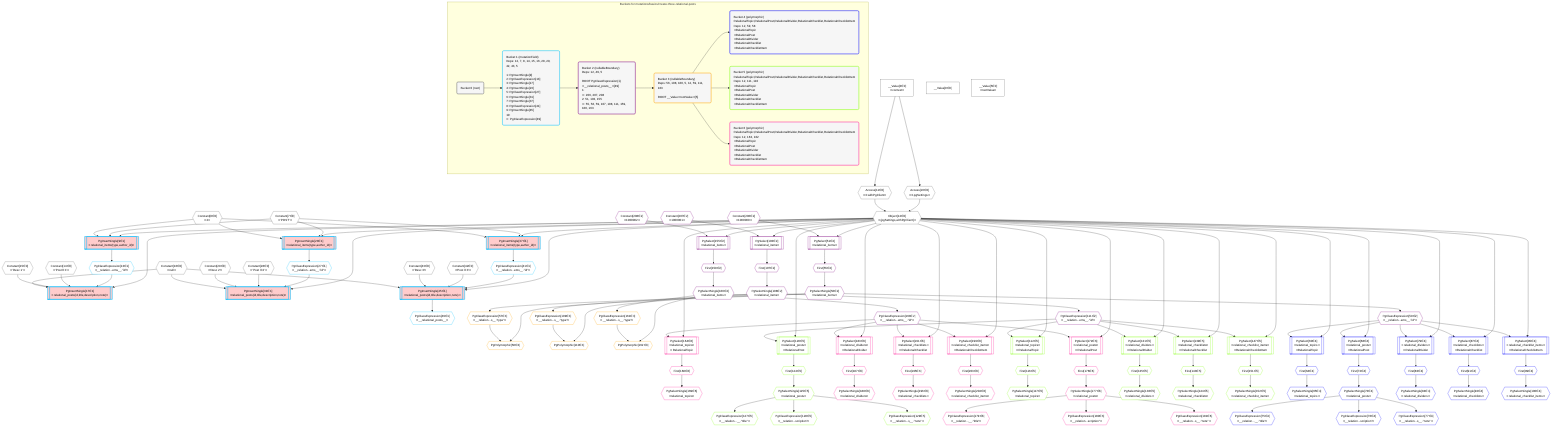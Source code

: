 %%{init: {'themeVariables': { 'fontSize': '12px'}}}%%
graph TD
    classDef path fill:#eee,stroke:#000,color:#000
    classDef plan fill:#fff,stroke-width:1px,color:#000
    classDef itemplan fill:#fff,stroke-width:2px,color:#000
    classDef unbatchedplan fill:#dff,stroke-width:1px,color:#000
    classDef sideeffectplan fill:#fcc,stroke-width:2px,color:#000
    classDef bucket fill:#f6f6f6,color:#000,stroke-width:2px,text-align:left


    %% plan dependencies
    Object12{{"Object[12∈0]<br />ᐸ{pgSettings,withPgClient}ᐳ"}}:::plan
    Access10{{"Access[10∈0]<br />ᐸ3.pgSettingsᐳ"}}:::plan
    Access11{{"Access[11∈0]<br />ᐸ3.withPgClientᐳ"}}:::plan
    Access10 & Access11 --> Object12
    __Value3["__Value[3∈0]<br />ᐸcontextᐳ"]:::plan
    __Value3 --> Access10
    __Value3 --> Access11
    __Value0["__Value[0∈0]"]:::plan
    __Value5["__Value[5∈0]<br />ᐸrootValueᐳ"]:::plan
    Constant7{{"Constant[7∈0]<br />ᐸ'POST'ᐳ"}}:::plan
    Constant8{{"Constant[8∈0]<br />ᐸ2ᐳ"}}:::plan
    Constant14{{"Constant[14∈0]<br />ᐸ'Post ꖛ1'ᐳ"}}:::plan
    Constant15{{"Constant[15∈0]<br />ᐸ'Desc 1'ᐳ"}}:::plan
    Constant16{{"Constant[16∈0]<br />ᐸnullᐳ"}}:::plan
    Constant28{{"Constant[28∈0]<br />ᐸ'Post ꖛ2'ᐳ"}}:::plan
    Constant29{{"Constant[29∈0]<br />ᐸ'Desc 2'ᐳ"}}:::plan
    Constant42{{"Constant[42∈0]<br />ᐸ'Post ꖛ3'ᐳ"}}:::plan
    Constant43{{"Constant[43∈0]<br />ᐸ'Desc 3'ᐳ"}}:::plan
    PgInsertSingle17[["PgInsertSingle[17∈1]<br />ᐸrelational_posts(id,title,description,note)ᐳ"]]:::sideeffectplan
    PgClassExpression13{{"PgClassExpression[13∈1]<br />ᐸ__relation...ems__.”id”ᐳ"}}:::plan
    Object12 & PgClassExpression13 & Constant14 & Constant15 & Constant16 --> PgInsertSingle17
    PgInsertSingle31[["PgInsertSingle[31∈1]<br />ᐸrelational_posts(id,title,description,note)ᐳ"]]:::sideeffectplan
    PgClassExpression27{{"PgClassExpression[27∈1]<br />ᐸ__relation...ems__.”id”ᐳ"}}:::plan
    Object12 & PgClassExpression27 & Constant28 & Constant29 & Constant16 --> PgInsertSingle31
    PgInsertSingle45[["PgInsertSingle[45∈1]<br />ᐸrelational_posts(id,title,description,note)ᐳ"]]:::sideeffectplan
    PgClassExpression41{{"PgClassExpression[41∈1]<br />ᐸ__relation...ems__.”id”ᐳ"}}:::plan
    Object12 & PgClassExpression41 & Constant42 & Constant43 & Constant16 --> PgInsertSingle45
    PgInsertSingle9[["PgInsertSingle[9∈1]<br />ᐸrelational_items(type,author_id)ᐳ"]]:::sideeffectplan
    Object12 & Constant7 & Constant8 --> PgInsertSingle9
    PgInsertSingle23[["PgInsertSingle[23∈1]<br />ᐸrelational_items(type,author_id)ᐳ"]]:::sideeffectplan
    Object12 & Constant7 & Constant8 --> PgInsertSingle23
    PgInsertSingle37[["PgInsertSingle[37∈1]<br />ᐸrelational_items(type,author_id)ᐳ"]]:::sideeffectplan
    Object12 & Constant7 & Constant8 --> PgInsertSingle37
    PgInsertSingle9 --> PgClassExpression13
    PgInsertSingle23 --> PgClassExpression27
    PgInsertSingle37 --> PgClassExpression41
    PgClassExpression49{{"PgClassExpression[49∈1]<br />ᐸ__relational_posts__ᐳ"}}:::plan
    PgInsertSingle45 --> PgClassExpression49
    PgSelect51[["PgSelect[51∈2]<br />ᐸrelational_itemsᐳ"]]:::plan
    Constant206{{"Constant[206∈2]<br />ᐸ1000000ᐳ"}}:::plan
    Object12 & Constant206 --> PgSelect51
    PgSelect103[["PgSelect[103∈2]<br />ᐸrelational_itemsᐳ"]]:::plan
    Constant207{{"Constant[207∈2]<br />ᐸ1000001ᐳ"}}:::plan
    Object12 & Constant207 --> PgSelect103
    PgSelect155[["PgSelect[155∈2]<br />ᐸrelational_itemsᐳ"]]:::plan
    Constant208{{"Constant[208∈2]<br />ᐸ1000002ᐳ"}}:::plan
    Object12 & Constant208 --> PgSelect155
    First55{{"First[55∈2]"}}:::plan
    PgSelect51 --> First55
    PgSelectSingle56{{"PgSelectSingle[56∈2]<br />ᐸrelational_itemsᐳ"}}:::plan
    First55 --> PgSelectSingle56
    PgClassExpression59{{"PgClassExpression[59∈2]<br />ᐸ__relation...ems__.”id”ᐳ"}}:::plan
    PgSelectSingle56 --> PgClassExpression59
    First107{{"First[107∈2]"}}:::plan
    PgSelect103 --> First107
    PgSelectSingle108{{"PgSelectSingle[108∈2]<br />ᐸrelational_itemsᐳ"}}:::plan
    First107 --> PgSelectSingle108
    PgClassExpression111{{"PgClassExpression[111∈2]<br />ᐸ__relation...ems__.”id”ᐳ"}}:::plan
    PgSelectSingle108 --> PgClassExpression111
    First159{{"First[159∈2]"}}:::plan
    PgSelect155 --> First159
    PgSelectSingle160{{"PgSelectSingle[160∈2]<br />ᐸrelational_itemsᐳ"}}:::plan
    First159 --> PgSelectSingle160
    PgClassExpression163{{"PgClassExpression[163∈2]<br />ᐸ__relation...ems__.”id”ᐳ"}}:::plan
    PgSelectSingle160 --> PgClassExpression163
    PgPolymorphic58{{"PgPolymorphic[58∈3]"}}:::plan
    PgClassExpression57{{"PgClassExpression[57∈3]<br />ᐸ__relation...s__.”type”ᐳ"}}:::plan
    PgSelectSingle56 & PgClassExpression57 --> PgPolymorphic58
    PgPolymorphic110{{"PgPolymorphic[110∈3]"}}:::plan
    PgClassExpression109{{"PgClassExpression[109∈3]<br />ᐸ__relation...s__.”type”ᐳ"}}:::plan
    PgSelectSingle108 & PgClassExpression109 --> PgPolymorphic110
    PgPolymorphic162{{"PgPolymorphic[162∈3]"}}:::plan
    PgClassExpression161{{"PgClassExpression[161∈3]<br />ᐸ__relation...s__.”type”ᐳ"}}:::plan
    PgSelectSingle160 & PgClassExpression161 --> PgPolymorphic162
    PgSelectSingle56 --> PgClassExpression57
    PgSelectSingle108 --> PgClassExpression109
    PgSelectSingle160 --> PgClassExpression161
    PgSelect164[["PgSelect[164∈6]<br />ᐸrelational_topicsᐳ<br />ᐳRelationalTopic"]]:::plan
    Object12 & PgClassExpression163 --> PgSelect164
    PgSelect172[["PgSelect[172∈6]<br />ᐸrelational_postsᐳ<br />ᐳRelationalPost"]]:::plan
    Object12 & PgClassExpression163 --> PgSelect172
    PgSelect183[["PgSelect[183∈6]<br />ᐸrelational_dividersᐳ<br />ᐳRelationalDivider"]]:::plan
    Object12 & PgClassExpression163 --> PgSelect183
    PgSelect191[["PgSelect[191∈6]<br />ᐸrelational_checklistsᐳ<br />ᐳRelationalChecklist"]]:::plan
    Object12 & PgClassExpression163 --> PgSelect191
    PgSelect199[["PgSelect[199∈6]<br />ᐸrelational_checklist_itemsᐳ<br />ᐳRelationalChecklistItem"]]:::plan
    Object12 & PgClassExpression163 --> PgSelect199
    First168{{"First[168∈6]"}}:::plan
    PgSelect164 --> First168
    PgSelectSingle169{{"PgSelectSingle[169∈6]<br />ᐸrelational_topicsᐳ"}}:::plan
    First168 --> PgSelectSingle169
    First176{{"First[176∈6]"}}:::plan
    PgSelect172 --> First176
    PgSelectSingle177{{"PgSelectSingle[177∈6]<br />ᐸrelational_postsᐳ"}}:::plan
    First176 --> PgSelectSingle177
    PgClassExpression179{{"PgClassExpression[179∈6]<br />ᐸ__relation...__.”title”ᐳ"}}:::plan
    PgSelectSingle177 --> PgClassExpression179
    PgClassExpression180{{"PgClassExpression[180∈6]<br />ᐸ__relation...scription”ᐳ"}}:::plan
    PgSelectSingle177 --> PgClassExpression180
    PgClassExpression181{{"PgClassExpression[181∈6]<br />ᐸ__relation...s__.”note”ᐳ"}}:::plan
    PgSelectSingle177 --> PgClassExpression181
    First187{{"First[187∈6]"}}:::plan
    PgSelect183 --> First187
    PgSelectSingle188{{"PgSelectSingle[188∈6]<br />ᐸrelational_dividersᐳ"}}:::plan
    First187 --> PgSelectSingle188
    First195{{"First[195∈6]"}}:::plan
    PgSelect191 --> First195
    PgSelectSingle196{{"PgSelectSingle[196∈6]<br />ᐸrelational_checklistsᐳ"}}:::plan
    First195 --> PgSelectSingle196
    First203{{"First[203∈6]"}}:::plan
    PgSelect199 --> First203
    PgSelectSingle204{{"PgSelectSingle[204∈6]<br />ᐸrelational_checklist_itemsᐳ"}}:::plan
    First203 --> PgSelectSingle204
    PgSelect112[["PgSelect[112∈5]<br />ᐸrelational_topicsᐳ<br />ᐳRelationalTopic"]]:::plan
    Object12 & PgClassExpression111 --> PgSelect112
    PgSelect120[["PgSelect[120∈5]<br />ᐸrelational_postsᐳ<br />ᐳRelationalPost"]]:::plan
    Object12 & PgClassExpression111 --> PgSelect120
    PgSelect131[["PgSelect[131∈5]<br />ᐸrelational_dividersᐳ<br />ᐳRelationalDivider"]]:::plan
    Object12 & PgClassExpression111 --> PgSelect131
    PgSelect139[["PgSelect[139∈5]<br />ᐸrelational_checklistsᐳ<br />ᐳRelationalChecklist"]]:::plan
    Object12 & PgClassExpression111 --> PgSelect139
    PgSelect147[["PgSelect[147∈5]<br />ᐸrelational_checklist_itemsᐳ<br />ᐳRelationalChecklistItem"]]:::plan
    Object12 & PgClassExpression111 --> PgSelect147
    First116{{"First[116∈5]"}}:::plan
    PgSelect112 --> First116
    PgSelectSingle117{{"PgSelectSingle[117∈5]<br />ᐸrelational_topicsᐳ"}}:::plan
    First116 --> PgSelectSingle117
    First124{{"First[124∈5]"}}:::plan
    PgSelect120 --> First124
    PgSelectSingle125{{"PgSelectSingle[125∈5]<br />ᐸrelational_postsᐳ"}}:::plan
    First124 --> PgSelectSingle125
    PgClassExpression127{{"PgClassExpression[127∈5]<br />ᐸ__relation...__.”title”ᐳ"}}:::plan
    PgSelectSingle125 --> PgClassExpression127
    PgClassExpression128{{"PgClassExpression[128∈5]<br />ᐸ__relation...scription”ᐳ"}}:::plan
    PgSelectSingle125 --> PgClassExpression128
    PgClassExpression129{{"PgClassExpression[129∈5]<br />ᐸ__relation...s__.”note”ᐳ"}}:::plan
    PgSelectSingle125 --> PgClassExpression129
    First135{{"First[135∈5]"}}:::plan
    PgSelect131 --> First135
    PgSelectSingle136{{"PgSelectSingle[136∈5]<br />ᐸrelational_dividersᐳ"}}:::plan
    First135 --> PgSelectSingle136
    First143{{"First[143∈5]"}}:::plan
    PgSelect139 --> First143
    PgSelectSingle144{{"PgSelectSingle[144∈5]<br />ᐸrelational_checklistsᐳ"}}:::plan
    First143 --> PgSelectSingle144
    First151{{"First[151∈5]"}}:::plan
    PgSelect147 --> First151
    PgSelectSingle152{{"PgSelectSingle[152∈5]<br />ᐸrelational_checklist_itemsᐳ"}}:::plan
    First151 --> PgSelectSingle152
    PgSelect60[["PgSelect[60∈4]<br />ᐸrelational_topicsᐳ<br />ᐳRelationalTopic"]]:::plan
    Object12 & PgClassExpression59 --> PgSelect60
    PgSelect68[["PgSelect[68∈4]<br />ᐸrelational_postsᐳ<br />ᐳRelationalPost"]]:::plan
    Object12 & PgClassExpression59 --> PgSelect68
    PgSelect79[["PgSelect[79∈4]<br />ᐸrelational_dividersᐳ<br />ᐳRelationalDivider"]]:::plan
    Object12 & PgClassExpression59 --> PgSelect79
    PgSelect87[["PgSelect[87∈4]<br />ᐸrelational_checklistsᐳ<br />ᐳRelationalChecklist"]]:::plan
    Object12 & PgClassExpression59 --> PgSelect87
    PgSelect95[["PgSelect[95∈4]<br />ᐸrelational_checklist_itemsᐳ<br />ᐳRelationalChecklistItem"]]:::plan
    Object12 & PgClassExpression59 --> PgSelect95
    First64{{"First[64∈4]"}}:::plan
    PgSelect60 --> First64
    PgSelectSingle65{{"PgSelectSingle[65∈4]<br />ᐸrelational_topicsᐳ"}}:::plan
    First64 --> PgSelectSingle65
    First72{{"First[72∈4]"}}:::plan
    PgSelect68 --> First72
    PgSelectSingle73{{"PgSelectSingle[73∈4]<br />ᐸrelational_postsᐳ"}}:::plan
    First72 --> PgSelectSingle73
    PgClassExpression75{{"PgClassExpression[75∈4]<br />ᐸ__relation...__.”title”ᐳ"}}:::plan
    PgSelectSingle73 --> PgClassExpression75
    PgClassExpression76{{"PgClassExpression[76∈4]<br />ᐸ__relation...scription”ᐳ"}}:::plan
    PgSelectSingle73 --> PgClassExpression76
    PgClassExpression77{{"PgClassExpression[77∈4]<br />ᐸ__relation...s__.”note”ᐳ"}}:::plan
    PgSelectSingle73 --> PgClassExpression77
    First83{{"First[83∈4]"}}:::plan
    PgSelect79 --> First83
    PgSelectSingle84{{"PgSelectSingle[84∈4]<br />ᐸrelational_dividersᐳ"}}:::plan
    First83 --> PgSelectSingle84
    First91{{"First[91∈4]"}}:::plan
    PgSelect87 --> First91
    PgSelectSingle92{{"PgSelectSingle[92∈4]<br />ᐸrelational_checklistsᐳ"}}:::plan
    First91 --> PgSelectSingle92
    First99{{"First[99∈4]"}}:::plan
    PgSelect95 --> First99
    PgSelectSingle100{{"PgSelectSingle[100∈4]<br />ᐸrelational_checklist_itemsᐳ"}}:::plan
    First99 --> PgSelectSingle100

    %% define steps

    subgraph "Buckets for mutations/basics/create-three-relational-posts"
    Bucket0("Bucket 0 (root)"):::bucket
    classDef bucket0 stroke:#696969
    class Bucket0,__Value0,__Value3,__Value5,Constant7,Constant8,Access10,Access11,Object12,Constant14,Constant15,Constant16,Constant28,Constant29,Constant42,Constant43 bucket0
    Bucket1("Bucket 1 (mutationField)<br />Deps: 12, 7, 8, 14, 15, 16, 28, 29, 42, 43, 5<br /><br />1: PgInsertSingle[9]<br />2: PgClassExpression[13]<br />3: PgInsertSingle[17]<br />4: PgInsertSingle[23]<br />5: PgClassExpression[27]<br />6: PgInsertSingle[31]<br />7: PgInsertSingle[37]<br />8: PgClassExpression[41]<br />9: PgInsertSingle[45]<br />10: <br />ᐳ: PgClassExpression[49]"):::bucket
    classDef bucket1 stroke:#00bfff
    class Bucket1,PgInsertSingle9,PgClassExpression13,PgInsertSingle17,PgInsertSingle23,PgClassExpression27,PgInsertSingle31,PgInsertSingle37,PgClassExpression41,PgInsertSingle45,PgClassExpression49 bucket1
    Bucket2("Bucket 2 (nullableBoundary)<br />Deps: 12, 49, 5<br /><br />ROOT PgClassExpression{1}ᐸ__relational_posts__ᐳ[49]<br />1: <br />ᐳ: 206, 207, 208<br />2: 51, 103, 155<br />ᐳ: 55, 56, 59, 107, 108, 111, 159, 160, 163"):::bucket
    classDef bucket2 stroke:#7f007f
    class Bucket2,PgSelect51,First55,PgSelectSingle56,PgClassExpression59,PgSelect103,First107,PgSelectSingle108,PgClassExpression111,PgSelect155,First159,PgSelectSingle160,PgClassExpression163,Constant206,Constant207,Constant208 bucket2
    Bucket3("Bucket 3 (nullableBoundary)<br />Deps: 56, 108, 160, 5, 12, 59, 111, 163<br /><br />ROOT __ValueᐸrootValueᐳ[5]"):::bucket
    classDef bucket3 stroke:#ffa500
    class Bucket3,PgClassExpression57,PgPolymorphic58,PgClassExpression109,PgPolymorphic110,PgClassExpression161,PgPolymorphic162 bucket3
    Bucket4("Bucket 4 (polymorphic)<br />RelationalTopic,RelationalPost,RelationalDivider,RelationalChecklist,RelationalChecklistItem<br />Deps: 12, 59, 58<br />ᐳRelationalTopic<br />ᐳRelationalPost<br />ᐳRelationalDivider<br />ᐳRelationalChecklist<br />ᐳRelationalChecklistItem"):::bucket
    classDef bucket4 stroke:#0000ff
    class Bucket4,PgSelect60,First64,PgSelectSingle65,PgSelect68,First72,PgSelectSingle73,PgClassExpression75,PgClassExpression76,PgClassExpression77,PgSelect79,First83,PgSelectSingle84,PgSelect87,First91,PgSelectSingle92,PgSelect95,First99,PgSelectSingle100 bucket4
    Bucket5("Bucket 5 (polymorphic)<br />RelationalTopic,RelationalPost,RelationalDivider,RelationalChecklist,RelationalChecklistItem<br />Deps: 12, 111, 110<br />ᐳRelationalTopic<br />ᐳRelationalPost<br />ᐳRelationalDivider<br />ᐳRelationalChecklist<br />ᐳRelationalChecklistItem"):::bucket
    classDef bucket5 stroke:#7fff00
    class Bucket5,PgSelect112,First116,PgSelectSingle117,PgSelect120,First124,PgSelectSingle125,PgClassExpression127,PgClassExpression128,PgClassExpression129,PgSelect131,First135,PgSelectSingle136,PgSelect139,First143,PgSelectSingle144,PgSelect147,First151,PgSelectSingle152 bucket5
    Bucket6("Bucket 6 (polymorphic)<br />RelationalTopic,RelationalPost,RelationalDivider,RelationalChecklist,RelationalChecklistItem<br />Deps: 12, 163, 162<br />ᐳRelationalTopic<br />ᐳRelationalPost<br />ᐳRelationalDivider<br />ᐳRelationalChecklist<br />ᐳRelationalChecklistItem"):::bucket
    classDef bucket6 stroke:#ff1493
    class Bucket6,PgSelect164,First168,PgSelectSingle169,PgSelect172,First176,PgSelectSingle177,PgClassExpression179,PgClassExpression180,PgClassExpression181,PgSelect183,First187,PgSelectSingle188,PgSelect191,First195,PgSelectSingle196,PgSelect199,First203,PgSelectSingle204 bucket6
    Bucket0 --> Bucket1
    Bucket1 --> Bucket2
    Bucket2 --> Bucket3
    Bucket3 --> Bucket4 & Bucket5 & Bucket6
    end